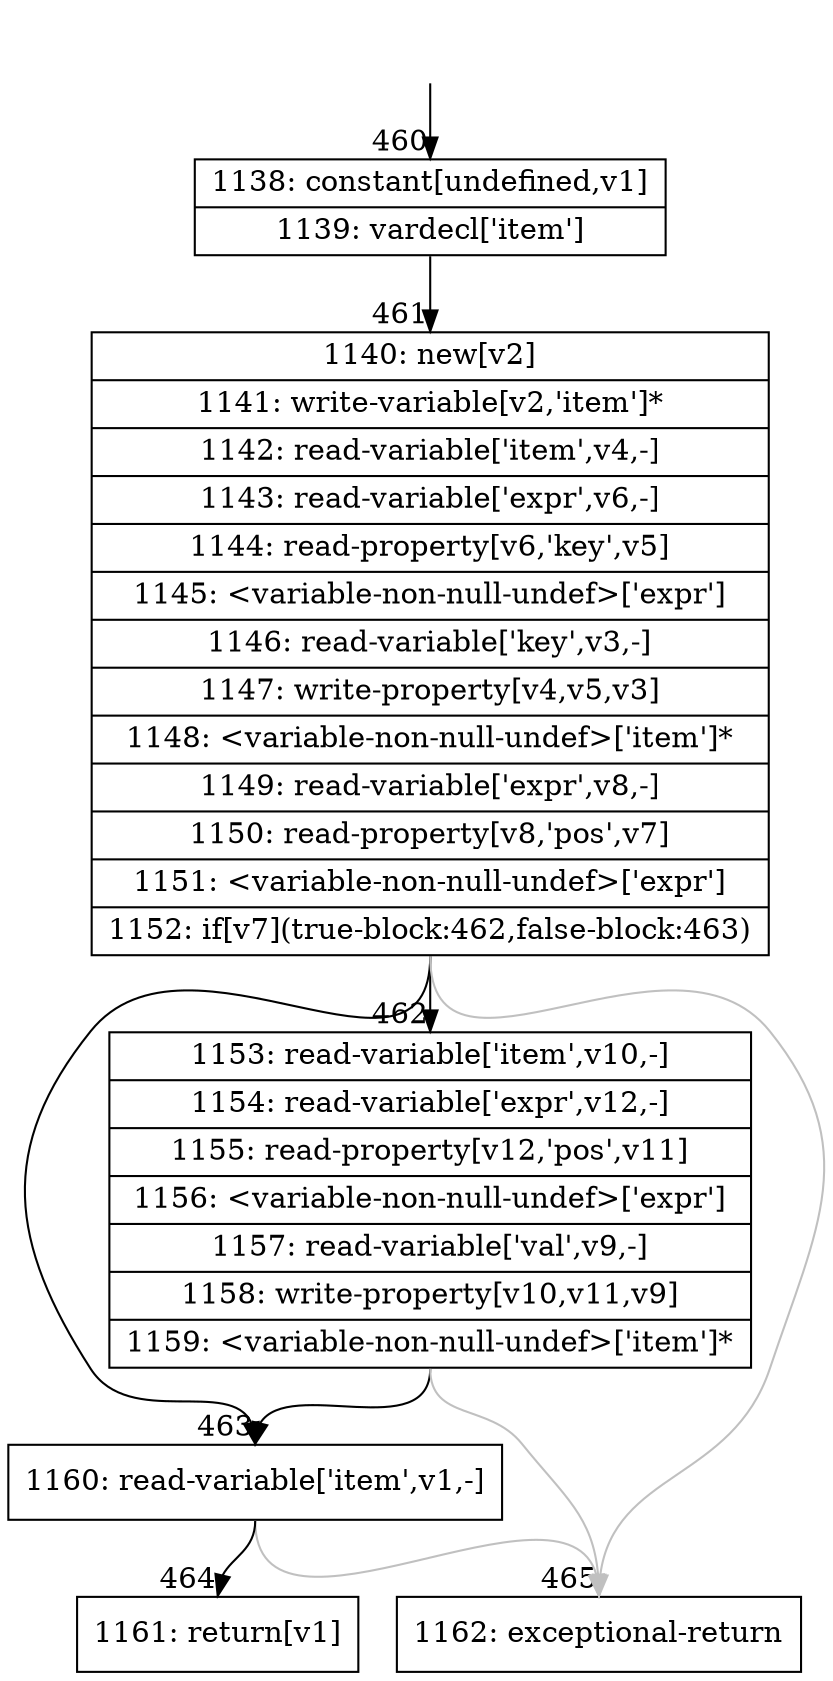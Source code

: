 digraph {
rankdir="TD"
BB_entry42[shape=none,label=""];
BB_entry42 -> BB460 [tailport=s, headport=n, headlabel="    460"]
BB460 [shape=record label="{1138: constant[undefined,v1]|1139: vardecl['item']}" ] 
BB460 -> BB461 [tailport=s, headport=n, headlabel="      461"]
BB461 [shape=record label="{1140: new[v2]|1141: write-variable[v2,'item']*|1142: read-variable['item',v4,-]|1143: read-variable['expr',v6,-]|1144: read-property[v6,'key',v5]|1145: \<variable-non-null-undef\>['expr']|1146: read-variable['key',v3,-]|1147: write-property[v4,v5,v3]|1148: \<variable-non-null-undef\>['item']*|1149: read-variable['expr',v8,-]|1150: read-property[v8,'pos',v7]|1151: \<variable-non-null-undef\>['expr']|1152: if[v7](true-block:462,false-block:463)}" ] 
BB461 -> BB462 [tailport=s, headport=n, headlabel="      462"]
BB461 -> BB463 [tailport=s, headport=n, headlabel="      463"]
BB461 -> BB465 [tailport=s, headport=n, color=gray, headlabel="      465"]
BB462 [shape=record label="{1153: read-variable['item',v10,-]|1154: read-variable['expr',v12,-]|1155: read-property[v12,'pos',v11]|1156: \<variable-non-null-undef\>['expr']|1157: read-variable['val',v9,-]|1158: write-property[v10,v11,v9]|1159: \<variable-non-null-undef\>['item']*}" ] 
BB462 -> BB463 [tailport=s, headport=n]
BB462 -> BB465 [tailport=s, headport=n, color=gray]
BB463 [shape=record label="{1160: read-variable['item',v1,-]}" ] 
BB463 -> BB464 [tailport=s, headport=n, headlabel="      464"]
BB463 -> BB465 [tailport=s, headport=n, color=gray]
BB464 [shape=record label="{1161: return[v1]}" ] 
BB465 [shape=record label="{1162: exceptional-return}" ] 
//#$~ 430
}
